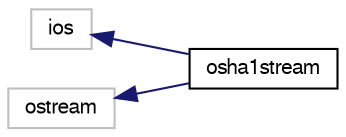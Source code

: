 digraph "Graphical Class Hierarchy"
{
  bgcolor="transparent";
  edge [fontname="FreeSans",fontsize="10",labelfontname="FreeSans",labelfontsize="10"];
  node [fontname="FreeSans",fontsize="10",shape=record];
  rankdir="LR";
  Node1 [label="ios",height=0.2,width=0.4,color="grey75"];
  Node1 -> Node2 [dir="back",color="midnightblue",fontsize="10",style="solid",fontname="FreeSans"];
  Node2 [label="osha1stream",height=0.2,width=0.4,color="black",URL="$a01683.html",tooltip="A basic output stream for calculating SHA1 digests. "];
  Node3 [label="ostream",height=0.2,width=0.4,color="grey75"];
  Node3 -> Node2 [dir="back",color="midnightblue",fontsize="10",style="solid",fontname="FreeSans"];
}
